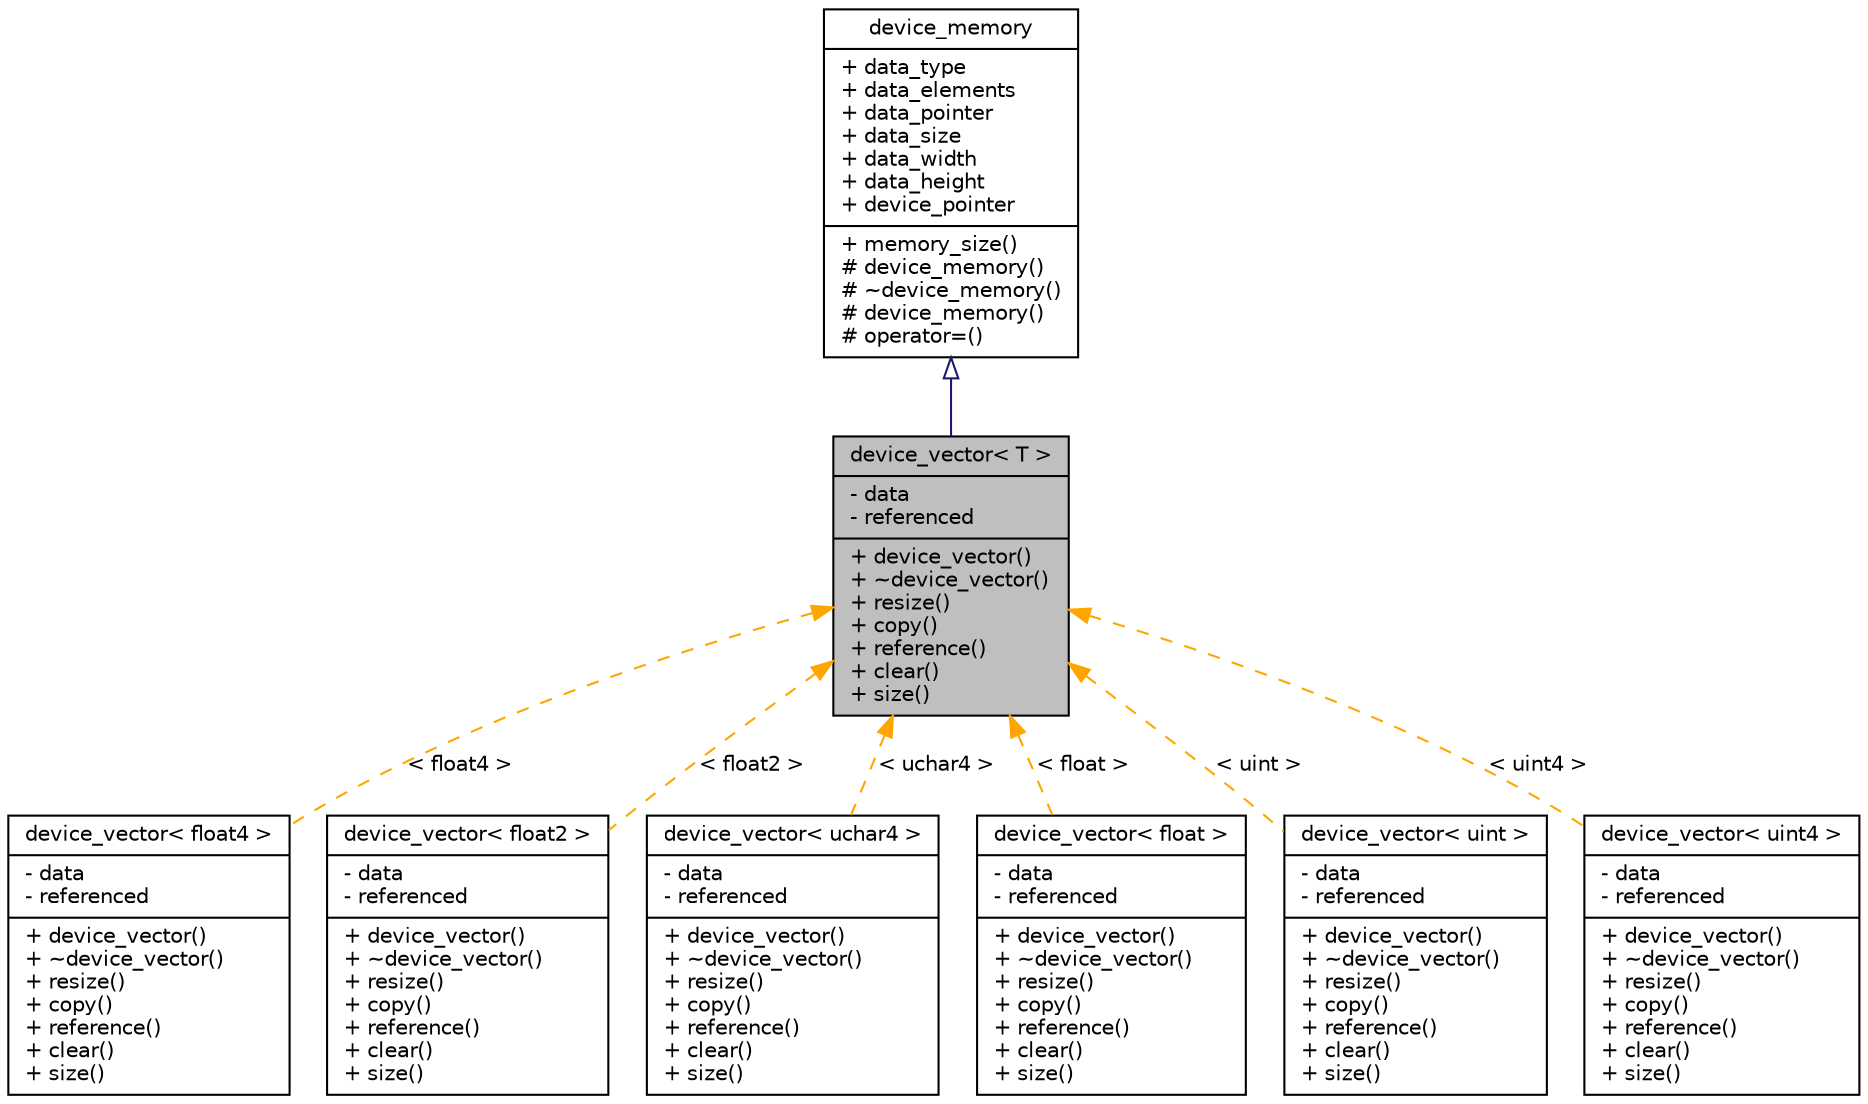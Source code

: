 digraph G
{
  edge [fontname="Helvetica",fontsize="10",labelfontname="Helvetica",labelfontsize="10"];
  node [fontname="Helvetica",fontsize="10",shape=record];
  Node1 [label="{device_vector\< T \>\n|- data\l- referenced\l|+ device_vector()\l+ ~device_vector()\l+ resize()\l+ copy()\l+ reference()\l+ clear()\l+ size()\l}",height=0.2,width=0.4,color="black", fillcolor="grey75", style="filled" fontcolor="black"];
  Node2 -> Node1 [dir=back,color="midnightblue",fontsize="10",style="solid",arrowtail="empty",fontname="Helvetica"];
  Node2 [label="{device_memory\n|+ data_type\l+ data_elements\l+ data_pointer\l+ data_size\l+ data_width\l+ data_height\l+ device_pointer\l|+ memory_size()\l# device_memory()\l# ~device_memory()\l# device_memory()\l# operator=()\l}",height=0.2,width=0.4,color="black", fillcolor="white", style="filled",URL="$dc/d3b/classdevice__memory.html"];
  Node1 -> Node3 [dir=back,color="orange",fontsize="10",style="dashed",label="\< float4 \>",fontname="Helvetica"];
  Node3 [label="{device_vector\< float4 \>\n|- data\l- referenced\l|+ device_vector()\l+ ~device_vector()\l+ resize()\l+ copy()\l+ reference()\l+ clear()\l+ size()\l}",height=0.2,width=0.4,color="black", fillcolor="white", style="filled",URL="$dd/d7d/classdevice__vector.html"];
  Node1 -> Node4 [dir=back,color="orange",fontsize="10",style="dashed",label="\< float2 \>",fontname="Helvetica"];
  Node4 [label="{device_vector\< float2 \>\n|- data\l- referenced\l|+ device_vector()\l+ ~device_vector()\l+ resize()\l+ copy()\l+ reference()\l+ clear()\l+ size()\l}",height=0.2,width=0.4,color="black", fillcolor="white", style="filled",URL="$dd/d7d/classdevice__vector.html"];
  Node1 -> Node5 [dir=back,color="orange",fontsize="10",style="dashed",label="\< uchar4 \>",fontname="Helvetica"];
  Node5 [label="{device_vector\< uchar4 \>\n|- data\l- referenced\l|+ device_vector()\l+ ~device_vector()\l+ resize()\l+ copy()\l+ reference()\l+ clear()\l+ size()\l}",height=0.2,width=0.4,color="black", fillcolor="white", style="filled",URL="$dd/d7d/classdevice__vector.html"];
  Node1 -> Node6 [dir=back,color="orange",fontsize="10",style="dashed",label="\< float \>",fontname="Helvetica"];
  Node6 [label="{device_vector\< float \>\n|- data\l- referenced\l|+ device_vector()\l+ ~device_vector()\l+ resize()\l+ copy()\l+ reference()\l+ clear()\l+ size()\l}",height=0.2,width=0.4,color="black", fillcolor="white", style="filled",URL="$dd/d7d/classdevice__vector.html"];
  Node1 -> Node7 [dir=back,color="orange",fontsize="10",style="dashed",label="\< uint \>",fontname="Helvetica"];
  Node7 [label="{device_vector\< uint \>\n|- data\l- referenced\l|+ device_vector()\l+ ~device_vector()\l+ resize()\l+ copy()\l+ reference()\l+ clear()\l+ size()\l}",height=0.2,width=0.4,color="black", fillcolor="white", style="filled",URL="$dd/d7d/classdevice__vector.html"];
  Node1 -> Node8 [dir=back,color="orange",fontsize="10",style="dashed",label="\< uint4 \>",fontname="Helvetica"];
  Node8 [label="{device_vector\< uint4 \>\n|- data\l- referenced\l|+ device_vector()\l+ ~device_vector()\l+ resize()\l+ copy()\l+ reference()\l+ clear()\l+ size()\l}",height=0.2,width=0.4,color="black", fillcolor="white", style="filled",URL="$dd/d7d/classdevice__vector.html"];
}
